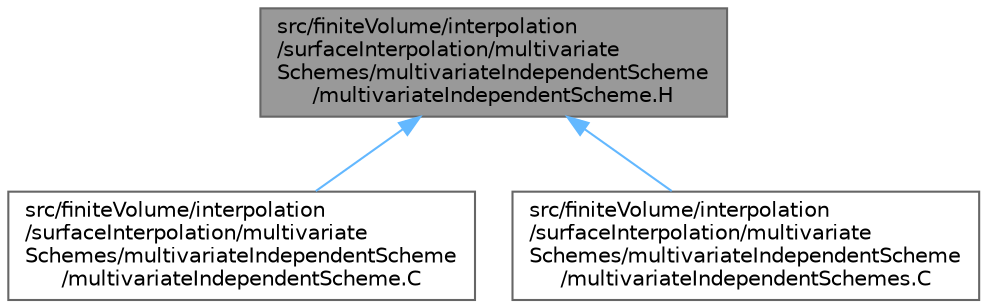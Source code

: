 digraph "src/finiteVolume/interpolation/surfaceInterpolation/multivariateSchemes/multivariateIndependentScheme/multivariateIndependentScheme.H"
{
 // LATEX_PDF_SIZE
  bgcolor="transparent";
  edge [fontname=Helvetica,fontsize=10,labelfontname=Helvetica,labelfontsize=10];
  node [fontname=Helvetica,fontsize=10,shape=box,height=0.2,width=0.4];
  Node1 [id="Node000001",label="src/finiteVolume/interpolation\l/surfaceInterpolation/multivariate\lSchemes/multivariateIndependentScheme\l/multivariateIndependentScheme.H",height=0.2,width=0.4,color="gray40", fillcolor="grey60", style="filled", fontcolor="black",tooltip=" "];
  Node1 -> Node2 [id="edge1_Node000001_Node000002",dir="back",color="steelblue1",style="solid",tooltip=" "];
  Node2 [id="Node000002",label="src/finiteVolume/interpolation\l/surfaceInterpolation/multivariate\lSchemes/multivariateIndependentScheme\l/multivariateIndependentScheme.C",height=0.2,width=0.4,color="grey40", fillcolor="white", style="filled",URL="$multivariateIndependentScheme_8C.html",tooltip=" "];
  Node1 -> Node3 [id="edge2_Node000001_Node000003",dir="back",color="steelblue1",style="solid",tooltip=" "];
  Node3 [id="Node000003",label="src/finiteVolume/interpolation\l/surfaceInterpolation/multivariate\lSchemes/multivariateIndependentScheme\l/multivariateIndependentSchemes.C",height=0.2,width=0.4,color="grey40", fillcolor="white", style="filled",URL="$multivariateIndependentSchemes_8C.html",tooltip=" "];
}
